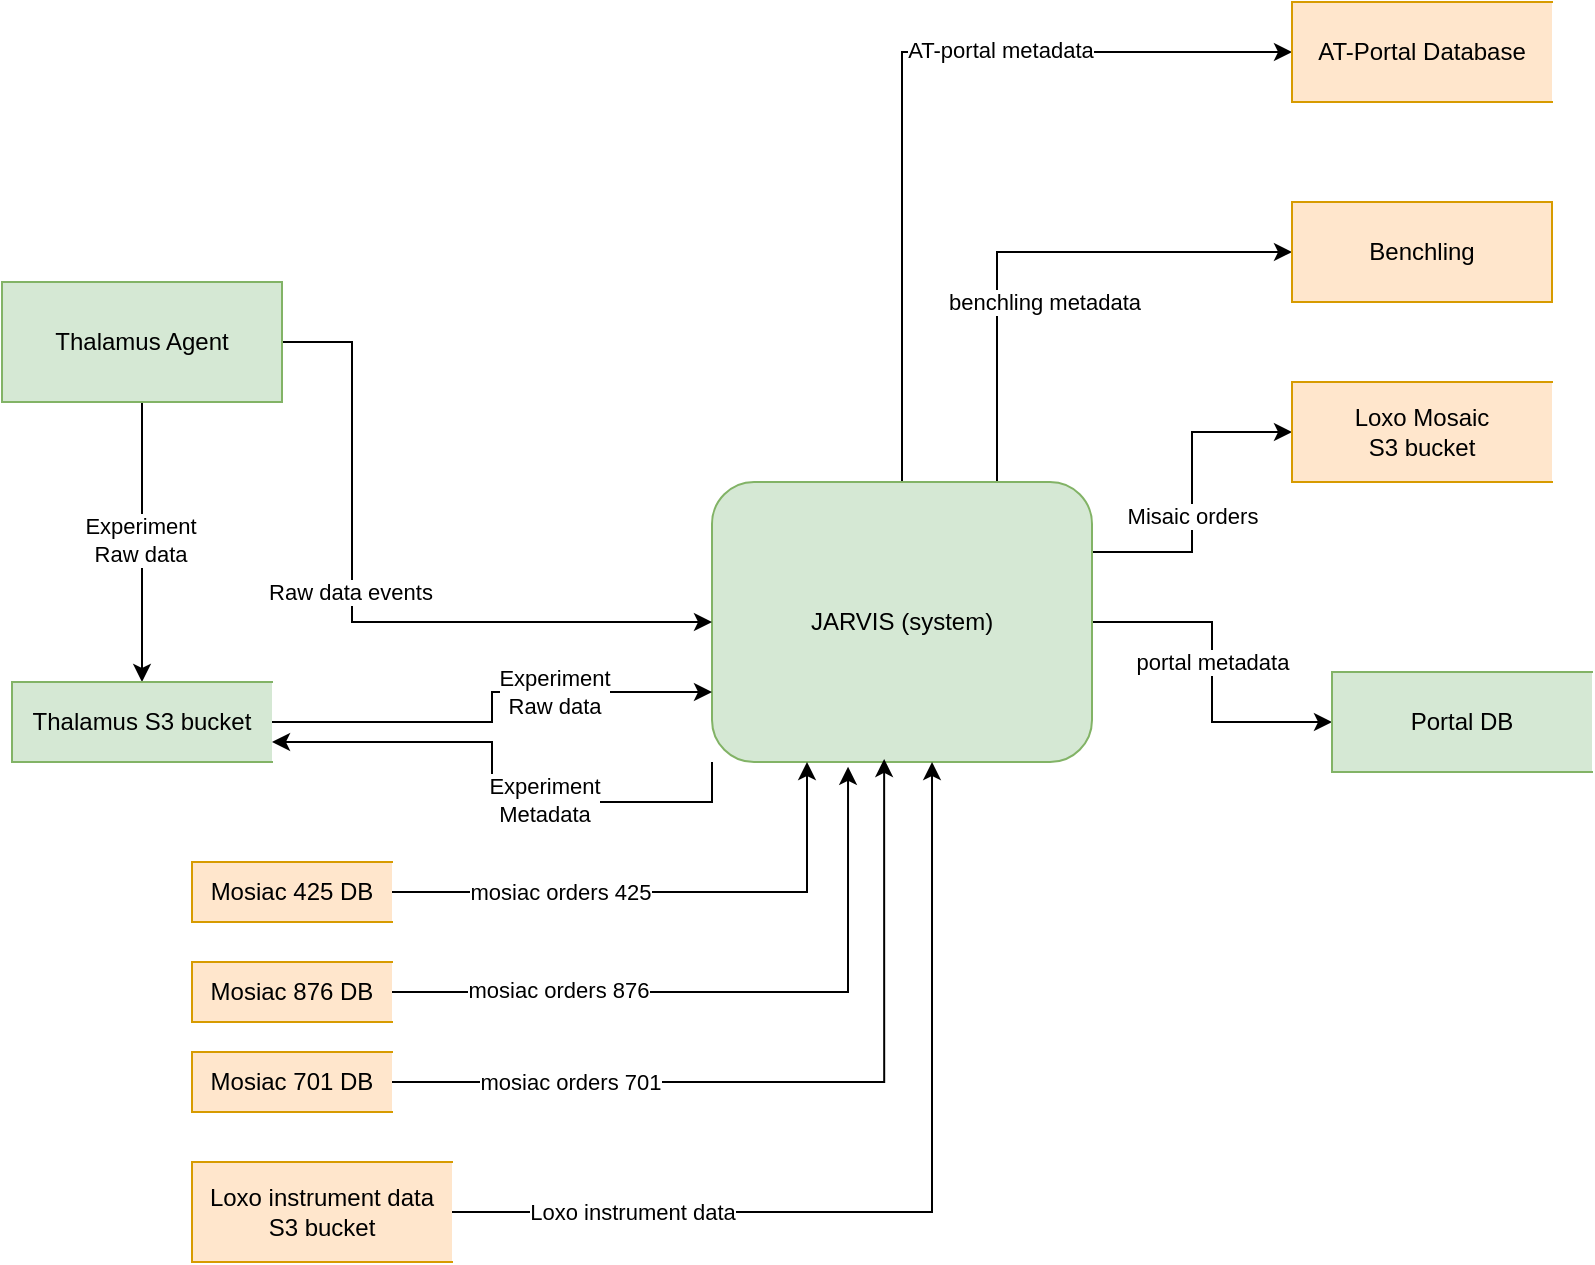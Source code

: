 <mxfile version="23.1.1" type="github">
  <diagram name="Page-1" id="WKAzWS7u4iazQFMW8Ye_">
    <mxGraphModel dx="1160" dy="756" grid="1" gridSize="10" guides="1" tooltips="1" connect="1" arrows="1" fold="1" page="1" pageScale="1" pageWidth="827" pageHeight="1169" math="0" shadow="0">
      <root>
        <mxCell id="0" />
        <mxCell id="1" parent="0" />
        <mxCell id="oxVgkwZ7dFpj6-XjhbVx-9" style="edgeStyle=orthogonalEdgeStyle;rounded=0;orthogonalLoop=1;jettySize=auto;html=1;exitX=0.5;exitY=0;exitDx=0;exitDy=0;entryX=0;entryY=0.5;entryDx=0;entryDy=0;" edge="1" parent="1" source="oxVgkwZ7dFpj6-XjhbVx-2" target="oxVgkwZ7dFpj6-XjhbVx-7">
          <mxGeometry relative="1" as="geometry" />
        </mxCell>
        <mxCell id="oxVgkwZ7dFpj6-XjhbVx-31" value="AT-portal metadata" style="edgeLabel;html=1;align=center;verticalAlign=middle;resizable=0;points=[];" vertex="1" connectable="0" parent="oxVgkwZ7dFpj6-XjhbVx-9">
          <mxGeometry x="0.286" y="1" relative="1" as="geometry">
            <mxPoint as="offset" />
          </mxGeometry>
        </mxCell>
        <mxCell id="oxVgkwZ7dFpj6-XjhbVx-11" style="edgeStyle=orthogonalEdgeStyle;rounded=0;orthogonalLoop=1;jettySize=auto;html=1;exitX=0.75;exitY=0;exitDx=0;exitDy=0;entryX=0;entryY=0.5;entryDx=0;entryDy=0;" edge="1" parent="1" source="oxVgkwZ7dFpj6-XjhbVx-2" target="oxVgkwZ7dFpj6-XjhbVx-10">
          <mxGeometry relative="1" as="geometry" />
        </mxCell>
        <mxCell id="oxVgkwZ7dFpj6-XjhbVx-41" value="benchling metadata" style="edgeLabel;html=1;align=center;verticalAlign=middle;resizable=0;points=[];" vertex="1" connectable="0" parent="oxVgkwZ7dFpj6-XjhbVx-11">
          <mxGeometry x="0.048" relative="1" as="geometry">
            <mxPoint x="1" y="25" as="offset" />
          </mxGeometry>
        </mxCell>
        <mxCell id="oxVgkwZ7dFpj6-XjhbVx-17" style="edgeStyle=orthogonalEdgeStyle;rounded=0;orthogonalLoop=1;jettySize=auto;html=1;exitX=1;exitY=0.25;exitDx=0;exitDy=0;" edge="1" parent="1" source="oxVgkwZ7dFpj6-XjhbVx-2" target="oxVgkwZ7dFpj6-XjhbVx-13">
          <mxGeometry relative="1" as="geometry" />
        </mxCell>
        <mxCell id="oxVgkwZ7dFpj6-XjhbVx-43" value="Misaic orders" style="edgeLabel;html=1;align=center;verticalAlign=middle;resizable=0;points=[];" vertex="1" connectable="0" parent="oxVgkwZ7dFpj6-XjhbVx-17">
          <mxGeometry x="-0.148" relative="1" as="geometry">
            <mxPoint as="offset" />
          </mxGeometry>
        </mxCell>
        <mxCell id="oxVgkwZ7dFpj6-XjhbVx-29" style="edgeStyle=orthogonalEdgeStyle;rounded=0;orthogonalLoop=1;jettySize=auto;html=1;entryX=0;entryY=0.5;entryDx=0;entryDy=0;" edge="1" parent="1" source="oxVgkwZ7dFpj6-XjhbVx-2" target="oxVgkwZ7dFpj6-XjhbVx-28">
          <mxGeometry relative="1" as="geometry" />
        </mxCell>
        <mxCell id="oxVgkwZ7dFpj6-XjhbVx-42" value="portal metadata" style="edgeLabel;html=1;align=center;verticalAlign=middle;resizable=0;points=[];" vertex="1" connectable="0" parent="oxVgkwZ7dFpj6-XjhbVx-29">
          <mxGeometry x="-0.333" y="-2" relative="1" as="geometry">
            <mxPoint x="3" y="18" as="offset" />
          </mxGeometry>
        </mxCell>
        <mxCell id="oxVgkwZ7dFpj6-XjhbVx-36" style="edgeStyle=orthogonalEdgeStyle;rounded=0;orthogonalLoop=1;jettySize=auto;html=1;exitX=0;exitY=1;exitDx=0;exitDy=0;entryX=1;entryY=0.75;entryDx=0;entryDy=0;" edge="1" parent="1" source="oxVgkwZ7dFpj6-XjhbVx-2" target="oxVgkwZ7dFpj6-XjhbVx-32">
          <mxGeometry relative="1" as="geometry" />
        </mxCell>
        <mxCell id="oxVgkwZ7dFpj6-XjhbVx-37" value="Experiment &lt;br&gt;Metadata" style="edgeLabel;html=1;align=center;verticalAlign=middle;resizable=0;points=[];" vertex="1" connectable="0" parent="oxVgkwZ7dFpj6-XjhbVx-36">
          <mxGeometry x="-0.231" y="-1" relative="1" as="geometry">
            <mxPoint as="offset" />
          </mxGeometry>
        </mxCell>
        <mxCell id="oxVgkwZ7dFpj6-XjhbVx-2" value="JARVIS (system)" style="rounded=1;whiteSpace=wrap;html=1;fillColor=#d5e8d4;strokeColor=#82b366;" vertex="1" parent="1">
          <mxGeometry x="370" y="270" width="190" height="140" as="geometry" />
        </mxCell>
        <mxCell id="oxVgkwZ7dFpj6-XjhbVx-5" value="" style="edgeStyle=orthogonalEdgeStyle;rounded=0;orthogonalLoop=1;jettySize=auto;html=1;" edge="1" parent="1" source="oxVgkwZ7dFpj6-XjhbVx-4" target="oxVgkwZ7dFpj6-XjhbVx-2">
          <mxGeometry relative="1" as="geometry">
            <Array as="points">
              <mxPoint x="190" y="200" />
              <mxPoint x="190" y="340" />
            </Array>
          </mxGeometry>
        </mxCell>
        <mxCell id="oxVgkwZ7dFpj6-XjhbVx-30" value="Raw data events" style="edgeLabel;html=1;align=center;verticalAlign=middle;resizable=0;points=[];" vertex="1" connectable="0" parent="oxVgkwZ7dFpj6-XjhbVx-5">
          <mxGeometry x="-0.1" y="-1" relative="1" as="geometry">
            <mxPoint as="offset" />
          </mxGeometry>
        </mxCell>
        <mxCell id="oxVgkwZ7dFpj6-XjhbVx-39" style="edgeStyle=orthogonalEdgeStyle;rounded=0;orthogonalLoop=1;jettySize=auto;html=1;exitX=0.5;exitY=1;exitDx=0;exitDy=0;entryX=0.5;entryY=0;entryDx=0;entryDy=0;" edge="1" parent="1" source="oxVgkwZ7dFpj6-XjhbVx-4" target="oxVgkwZ7dFpj6-XjhbVx-32">
          <mxGeometry relative="1" as="geometry" />
        </mxCell>
        <mxCell id="oxVgkwZ7dFpj6-XjhbVx-40" value="Experiment &lt;br&gt;Raw data" style="edgeLabel;html=1;align=center;verticalAlign=middle;resizable=0;points=[];" vertex="1" connectable="0" parent="oxVgkwZ7dFpj6-XjhbVx-39">
          <mxGeometry x="-0.016" y="-1" relative="1" as="geometry">
            <mxPoint as="offset" />
          </mxGeometry>
        </mxCell>
        <mxCell id="oxVgkwZ7dFpj6-XjhbVx-4" value="Thalamus Agent" style="rounded=0;whiteSpace=wrap;html=1;fillColor=#d5e8d4;strokeColor=#82b366;" vertex="1" parent="1">
          <mxGeometry x="15" y="170" width="140" height="60" as="geometry" />
        </mxCell>
        <mxCell id="oxVgkwZ7dFpj6-XjhbVx-7" value="AT-Portal Database" style="html=1;dashed=0;whiteSpace=wrap;shape=partialRectangle;right=0;fillColor=#ffe6cc;strokeColor=#d79b00;" vertex="1" parent="1">
          <mxGeometry x="660" y="30" width="130" height="50" as="geometry" />
        </mxCell>
        <mxCell id="oxVgkwZ7dFpj6-XjhbVx-10" value="Benchling" style="html=1;dashed=0;whiteSpace=wrap;fillColor=#ffe6cc;strokeColor=#d79b00;" vertex="1" parent="1">
          <mxGeometry x="660" y="130" width="130" height="50" as="geometry" />
        </mxCell>
        <mxCell id="oxVgkwZ7dFpj6-XjhbVx-13" value="Loxo Mosaic&lt;br&gt;S3 bucket" style="html=1;dashed=0;whiteSpace=wrap;shape=partialRectangle;right=0;fillColor=#ffe6cc;strokeColor=#d79b00;" vertex="1" parent="1">
          <mxGeometry x="660" y="220" width="130" height="50" as="geometry" />
        </mxCell>
        <mxCell id="oxVgkwZ7dFpj6-XjhbVx-19" style="edgeStyle=orthogonalEdgeStyle;rounded=0;orthogonalLoop=1;jettySize=auto;html=1;entryX=0.25;entryY=1;entryDx=0;entryDy=0;" edge="1" parent="1" source="oxVgkwZ7dFpj6-XjhbVx-18" target="oxVgkwZ7dFpj6-XjhbVx-2">
          <mxGeometry relative="1" as="geometry" />
        </mxCell>
        <mxCell id="oxVgkwZ7dFpj6-XjhbVx-44" value="mosiac orders 425" style="edgeLabel;html=1;align=center;verticalAlign=middle;resizable=0;points=[];" vertex="1" connectable="0" parent="oxVgkwZ7dFpj6-XjhbVx-19">
          <mxGeometry x="-0.382" relative="1" as="geometry">
            <mxPoint as="offset" />
          </mxGeometry>
        </mxCell>
        <mxCell id="oxVgkwZ7dFpj6-XjhbVx-18" value="Mosiac&amp;nbsp;425 DB" style="html=1;dashed=0;whiteSpace=wrap;shape=partialRectangle;right=0;fillColor=#ffe6cc;strokeColor=#d79b00;" vertex="1" parent="1">
          <mxGeometry x="110" y="460" width="100" height="30" as="geometry" />
        </mxCell>
        <mxCell id="oxVgkwZ7dFpj6-XjhbVx-20" value="Mosiac&amp;nbsp;876&lt;span style=&quot;background-color: initial;&quot;&gt;&amp;nbsp;DB&lt;/span&gt;" style="html=1;dashed=0;whiteSpace=wrap;shape=partialRectangle;right=0;fillColor=#ffe6cc;strokeColor=#d79b00;" vertex="1" parent="1">
          <mxGeometry x="110" y="510" width="100" height="30" as="geometry" />
        </mxCell>
        <mxCell id="oxVgkwZ7dFpj6-XjhbVx-21" value="Mosiac&amp;nbsp;701&lt;span style=&quot;background-color: initial;&quot;&gt;&amp;nbsp;DB&lt;/span&gt;" style="html=1;dashed=0;whiteSpace=wrap;shape=partialRectangle;right=0;fillColor=#ffe6cc;strokeColor=#d79b00;" vertex="1" parent="1">
          <mxGeometry x="110" y="555" width="100" height="30" as="geometry" />
        </mxCell>
        <mxCell id="oxVgkwZ7dFpj6-XjhbVx-22" style="edgeStyle=orthogonalEdgeStyle;rounded=0;orthogonalLoop=1;jettySize=auto;html=1;exitX=1;exitY=0.5;exitDx=0;exitDy=0;entryX=0.358;entryY=1.017;entryDx=0;entryDy=0;entryPerimeter=0;" edge="1" parent="1" source="oxVgkwZ7dFpj6-XjhbVx-20" target="oxVgkwZ7dFpj6-XjhbVx-2">
          <mxGeometry relative="1" as="geometry" />
        </mxCell>
        <mxCell id="oxVgkwZ7dFpj6-XjhbVx-46" value="mosiac orders 876" style="edgeLabel;html=1;align=center;verticalAlign=middle;resizable=0;points=[];" vertex="1" connectable="0" parent="oxVgkwZ7dFpj6-XjhbVx-22">
          <mxGeometry x="-0.512" y="1" relative="1" as="geometry">
            <mxPoint as="offset" />
          </mxGeometry>
        </mxCell>
        <mxCell id="oxVgkwZ7dFpj6-XjhbVx-23" style="edgeStyle=orthogonalEdgeStyle;rounded=0;orthogonalLoop=1;jettySize=auto;html=1;exitX=1;exitY=0.5;exitDx=0;exitDy=0;entryX=0.453;entryY=0.989;entryDx=0;entryDy=0;entryPerimeter=0;" edge="1" parent="1" source="oxVgkwZ7dFpj6-XjhbVx-21" target="oxVgkwZ7dFpj6-XjhbVx-2">
          <mxGeometry relative="1" as="geometry" />
        </mxCell>
        <mxCell id="oxVgkwZ7dFpj6-XjhbVx-48" value="mosiac orders 701" style="edgeLabel;html=1;align=center;verticalAlign=middle;resizable=0;points=[];" vertex="1" connectable="0" parent="oxVgkwZ7dFpj6-XjhbVx-23">
          <mxGeometry x="-0.563" relative="1" as="geometry">
            <mxPoint as="offset" />
          </mxGeometry>
        </mxCell>
        <mxCell id="oxVgkwZ7dFpj6-XjhbVx-24" value="Loxo instrument data S3 bucket" style="html=1;dashed=0;whiteSpace=wrap;shape=partialRectangle;right=0;fillColor=#ffe6cc;strokeColor=#d79b00;" vertex="1" parent="1">
          <mxGeometry x="110" y="610" width="130" height="50" as="geometry" />
        </mxCell>
        <mxCell id="oxVgkwZ7dFpj6-XjhbVx-26" style="edgeStyle=orthogonalEdgeStyle;rounded=0;orthogonalLoop=1;jettySize=auto;html=1;entryX=0.579;entryY=1;entryDx=0;entryDy=0;entryPerimeter=0;" edge="1" parent="1" source="oxVgkwZ7dFpj6-XjhbVx-24" target="oxVgkwZ7dFpj6-XjhbVx-2">
          <mxGeometry relative="1" as="geometry">
            <Array as="points">
              <mxPoint x="480" y="635" />
            </Array>
          </mxGeometry>
        </mxCell>
        <mxCell id="oxVgkwZ7dFpj6-XjhbVx-49" value="Loxo instrument data" style="edgeLabel;html=1;align=center;verticalAlign=middle;resizable=0;points=[];" vertex="1" connectable="0" parent="oxVgkwZ7dFpj6-XjhbVx-26">
          <mxGeometry x="-0.737" y="1" relative="1" as="geometry">
            <mxPoint x="29" y="1" as="offset" />
          </mxGeometry>
        </mxCell>
        <mxCell id="oxVgkwZ7dFpj6-XjhbVx-28" value="Portal DB" style="html=1;dashed=0;whiteSpace=wrap;shape=partialRectangle;right=0;fillColor=#d5e8d4;strokeColor=#82b366;" vertex="1" parent="1">
          <mxGeometry x="680" y="365" width="130" height="50" as="geometry" />
        </mxCell>
        <mxCell id="oxVgkwZ7dFpj6-XjhbVx-35" style="edgeStyle=orthogonalEdgeStyle;rounded=0;orthogonalLoop=1;jettySize=auto;html=1;entryX=0;entryY=0.75;entryDx=0;entryDy=0;" edge="1" parent="1" source="oxVgkwZ7dFpj6-XjhbVx-32" target="oxVgkwZ7dFpj6-XjhbVx-2">
          <mxGeometry relative="1" as="geometry" />
        </mxCell>
        <mxCell id="oxVgkwZ7dFpj6-XjhbVx-38" value="Experiment &lt;br&gt;Raw data" style="edgeLabel;html=1;align=center;verticalAlign=middle;resizable=0;points=[];" vertex="1" connectable="0" parent="oxVgkwZ7dFpj6-XjhbVx-35">
          <mxGeometry x="0.326" relative="1" as="geometry">
            <mxPoint as="offset" />
          </mxGeometry>
        </mxCell>
        <mxCell id="oxVgkwZ7dFpj6-XjhbVx-32" value="Thalamus S3 bucket" style="html=1;dashed=0;whiteSpace=wrap;shape=partialRectangle;right=0;fillColor=#d5e8d4;strokeColor=#82b366;" vertex="1" parent="1">
          <mxGeometry x="20" y="370" width="130" height="40" as="geometry" />
        </mxCell>
      </root>
    </mxGraphModel>
  </diagram>
</mxfile>
